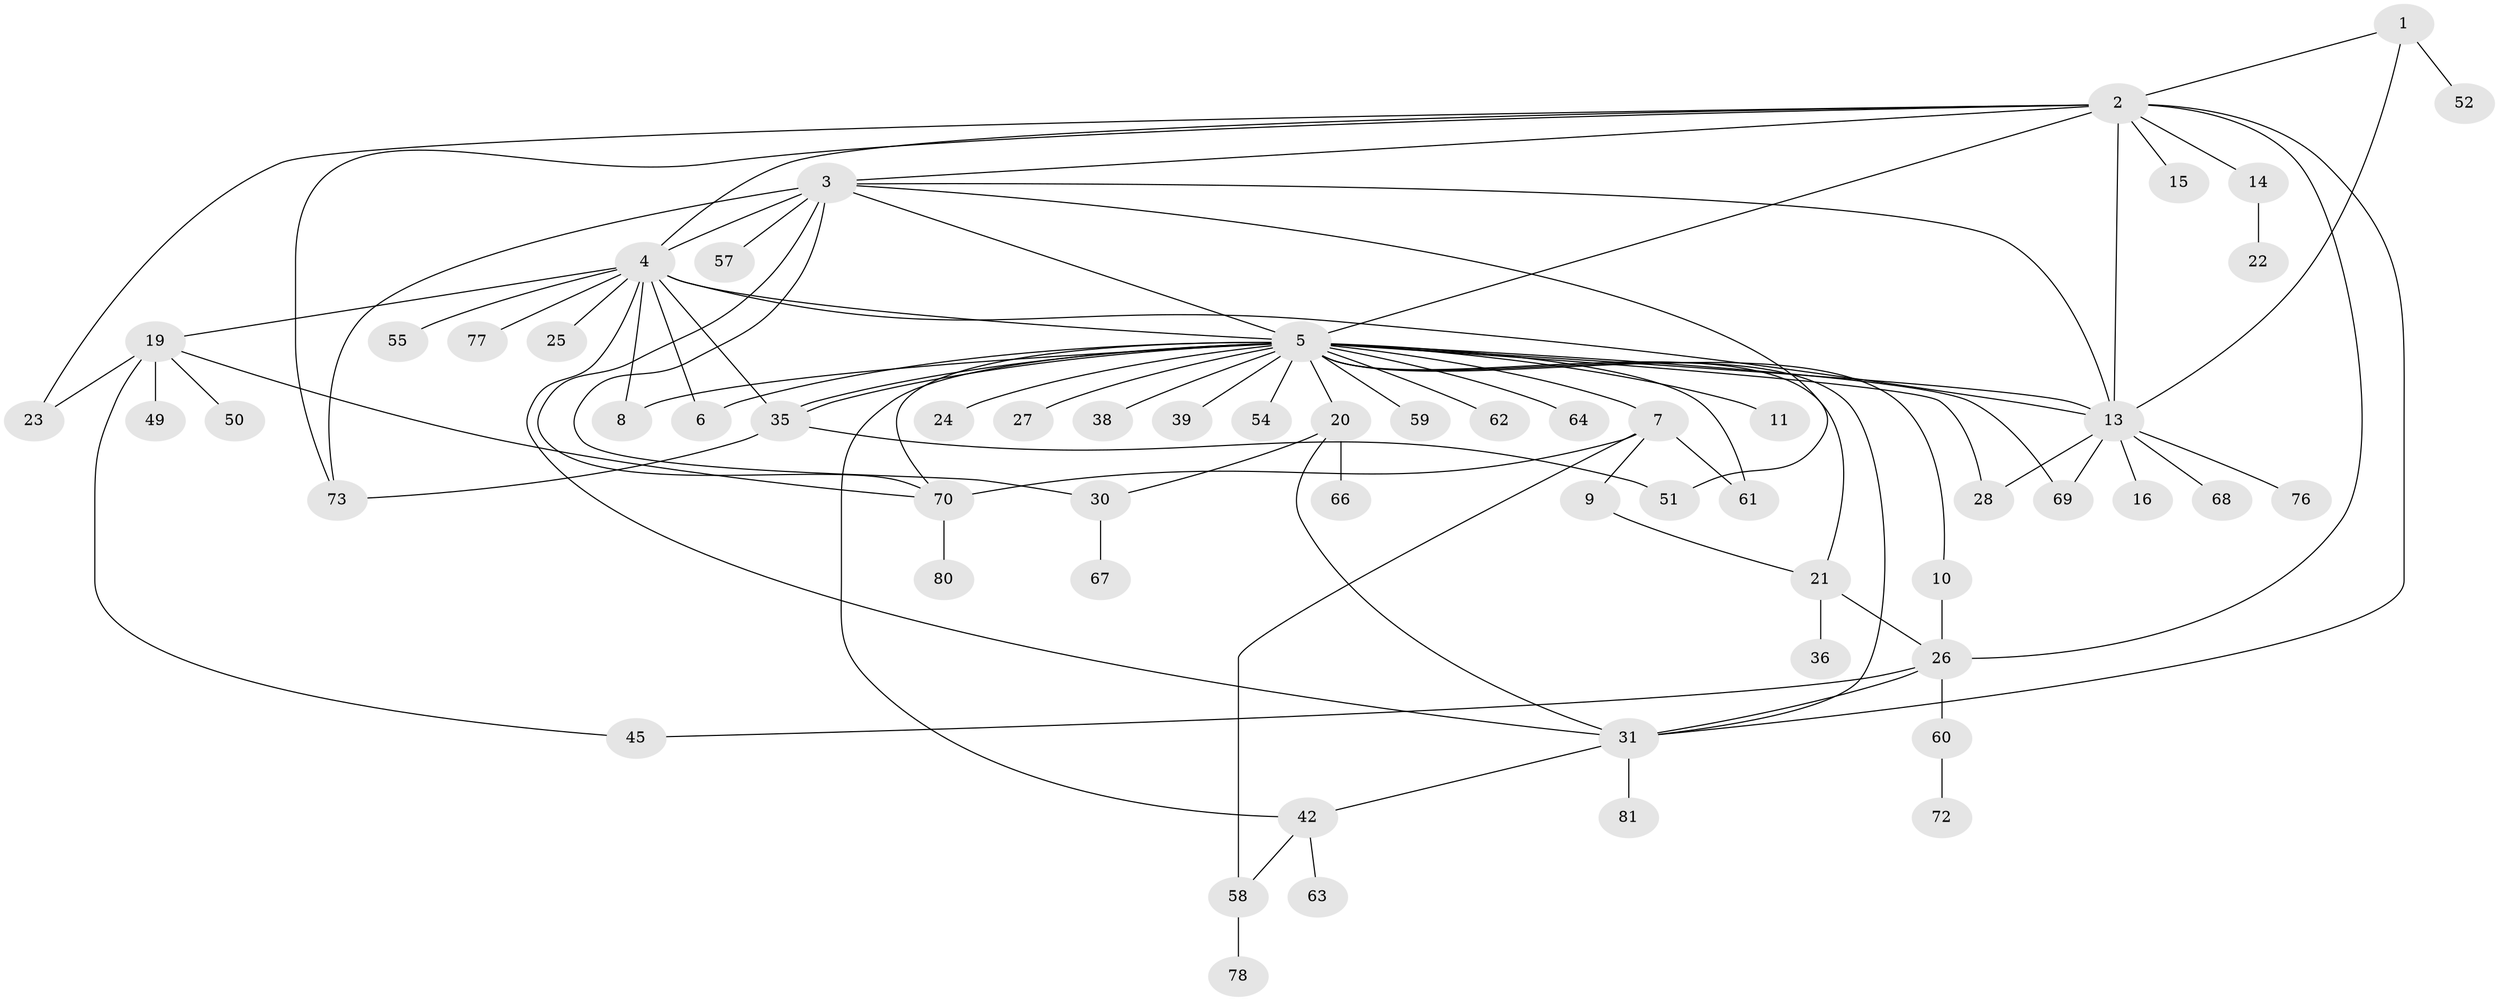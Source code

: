 // Generated by graph-tools (version 1.1) at 2025/52/02/27/25 19:52:00]
// undirected, 59 vertices, 90 edges
graph export_dot {
graph [start="1"]
  node [color=gray90,style=filled];
  1 [super="+18"];
  2 [super="+53"];
  3 [super="+33"];
  4 [super="+12"];
  5 [super="+32"];
  6;
  7 [super="+47"];
  8 [super="+43"];
  9 [super="+37"];
  10;
  11;
  13 [super="+48"];
  14 [super="+17"];
  15;
  16;
  19 [super="+46"];
  20 [super="+74"];
  21 [super="+29"];
  22 [super="+65"];
  23 [super="+41"];
  24;
  25;
  26 [super="+40"];
  27;
  28;
  30 [super="+44"];
  31 [super="+34"];
  35 [super="+79"];
  36;
  38;
  39;
  42 [super="+56"];
  45;
  49;
  50;
  51;
  52;
  54;
  55;
  57;
  58;
  59;
  60;
  61;
  62;
  63;
  64;
  66 [super="+71"];
  67;
  68;
  69;
  70 [super="+75"];
  72;
  73 [super="+82"];
  76;
  77;
  78;
  80;
  81;
  1 -- 2;
  1 -- 13;
  1 -- 52;
  2 -- 3;
  2 -- 4;
  2 -- 5;
  2 -- 13;
  2 -- 14;
  2 -- 15;
  2 -- 26;
  2 -- 31;
  2 -- 73;
  2 -- 23;
  3 -- 4;
  3 -- 5;
  3 -- 30;
  3 -- 57;
  3 -- 70;
  3 -- 73;
  3 -- 13;
  3 -- 51;
  4 -- 5 [weight=2];
  4 -- 6 [weight=2];
  4 -- 19;
  4 -- 25;
  4 -- 35;
  4 -- 55;
  4 -- 77;
  4 -- 13;
  4 -- 31;
  4 -- 8;
  5 -- 6;
  5 -- 7;
  5 -- 8;
  5 -- 10;
  5 -- 11;
  5 -- 13;
  5 -- 20;
  5 -- 21;
  5 -- 24;
  5 -- 27;
  5 -- 28;
  5 -- 31;
  5 -- 35;
  5 -- 35;
  5 -- 38;
  5 -- 39;
  5 -- 42;
  5 -- 54;
  5 -- 59;
  5 -- 61;
  5 -- 62;
  5 -- 64;
  5 -- 69;
  5 -- 70;
  7 -- 9;
  7 -- 58;
  7 -- 61;
  7 -- 70;
  9 -- 21;
  10 -- 26;
  13 -- 16;
  13 -- 28;
  13 -- 68;
  13 -- 69;
  13 -- 76;
  14 -- 22;
  19 -- 23 [weight=2];
  19 -- 45;
  19 -- 49;
  19 -- 50;
  19 -- 70;
  20 -- 31;
  20 -- 66;
  20 -- 30;
  21 -- 26;
  21 -- 36;
  26 -- 45;
  26 -- 60;
  26 -- 31;
  30 -- 67;
  31 -- 81;
  31 -- 42;
  35 -- 51;
  35 -- 73;
  42 -- 63;
  42 -- 58;
  58 -- 78;
  60 -- 72;
  70 -- 80;
}
